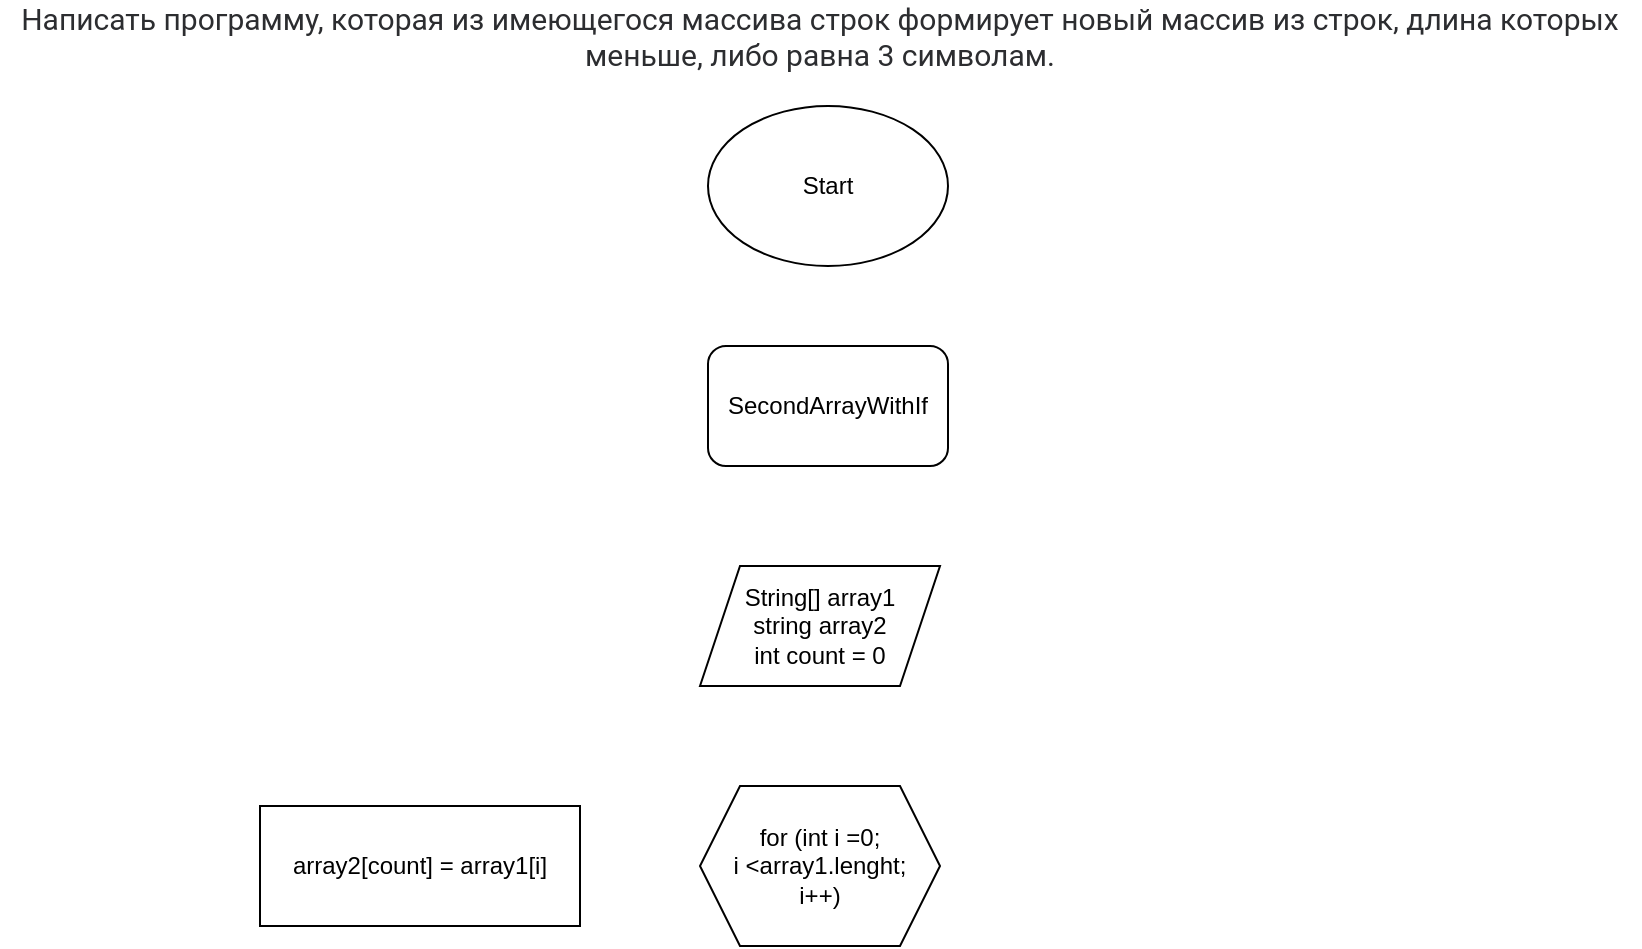 <mxfile version="24.5.4" type="device">
  <diagram name="Страница — 1" id="aDuyNgICmEAsixMiKRkv">
    <mxGraphModel dx="1434" dy="783" grid="1" gridSize="10" guides="1" tooltips="1" connect="1" arrows="1" fold="1" page="1" pageScale="1" pageWidth="827" pageHeight="1169" math="0" shadow="0">
      <root>
        <mxCell id="0" />
        <mxCell id="1" parent="0" />
        <mxCell id="ab8NfdZOshyiOfxoeVq6-1" value="Start" style="ellipse;whiteSpace=wrap;html=1;" vertex="1" parent="1">
          <mxGeometry x="354" y="80" width="120" height="80" as="geometry" />
        </mxCell>
        <mxCell id="ab8NfdZOshyiOfxoeVq6-2" value="&lt;span style=&quot;color: rgb(44, 45, 48); font-family: Onest, Roboto, &amp;quot;San Francisco&amp;quot;, &amp;quot;Helvetica Neue&amp;quot;, Helvetica, Arial; font-size: 15px; text-align: start; background-color: rgb(255, 255, 255);&quot;&gt;Написать программу, которая из имеющегося массива строк формирует новый массив из строк, длина которых меньше, либо равна 3 символам.&lt;/span&gt;" style="text;html=1;align=center;verticalAlign=middle;whiteSpace=wrap;rounded=0;" vertex="1" parent="1">
          <mxGeometry y="30" width="820" height="30" as="geometry" />
        </mxCell>
        <mxCell id="ab8NfdZOshyiOfxoeVq6-3" value="SecondArrayWithIf" style="rounded=1;whiteSpace=wrap;html=1;" vertex="1" parent="1">
          <mxGeometry x="354" y="200" width="120" height="60" as="geometry" />
        </mxCell>
        <mxCell id="ab8NfdZOshyiOfxoeVq6-4" value="String[] array1&lt;div&gt;string array2&lt;/div&gt;&lt;div&gt;int count = 0&lt;/div&gt;" style="shape=parallelogram;perimeter=parallelogramPerimeter;whiteSpace=wrap;html=1;fixedSize=1;" vertex="1" parent="1">
          <mxGeometry x="350" y="310" width="120" height="60" as="geometry" />
        </mxCell>
        <mxCell id="ab8NfdZOshyiOfxoeVq6-5" value="for (int i =0;&lt;div&gt;i &amp;lt;array1.lenght;&lt;/div&gt;&lt;div&gt;i++)&lt;/div&gt;" style="shape=hexagon;perimeter=hexagonPerimeter2;whiteSpace=wrap;html=1;fixedSize=1;" vertex="1" parent="1">
          <mxGeometry x="350" y="420" width="120" height="80" as="geometry" />
        </mxCell>
        <mxCell id="ab8NfdZOshyiOfxoeVq6-6" value="array2[count] = array1[i]" style="rounded=0;whiteSpace=wrap;html=1;" vertex="1" parent="1">
          <mxGeometry x="130" y="430" width="160" height="60" as="geometry" />
        </mxCell>
      </root>
    </mxGraphModel>
  </diagram>
</mxfile>
